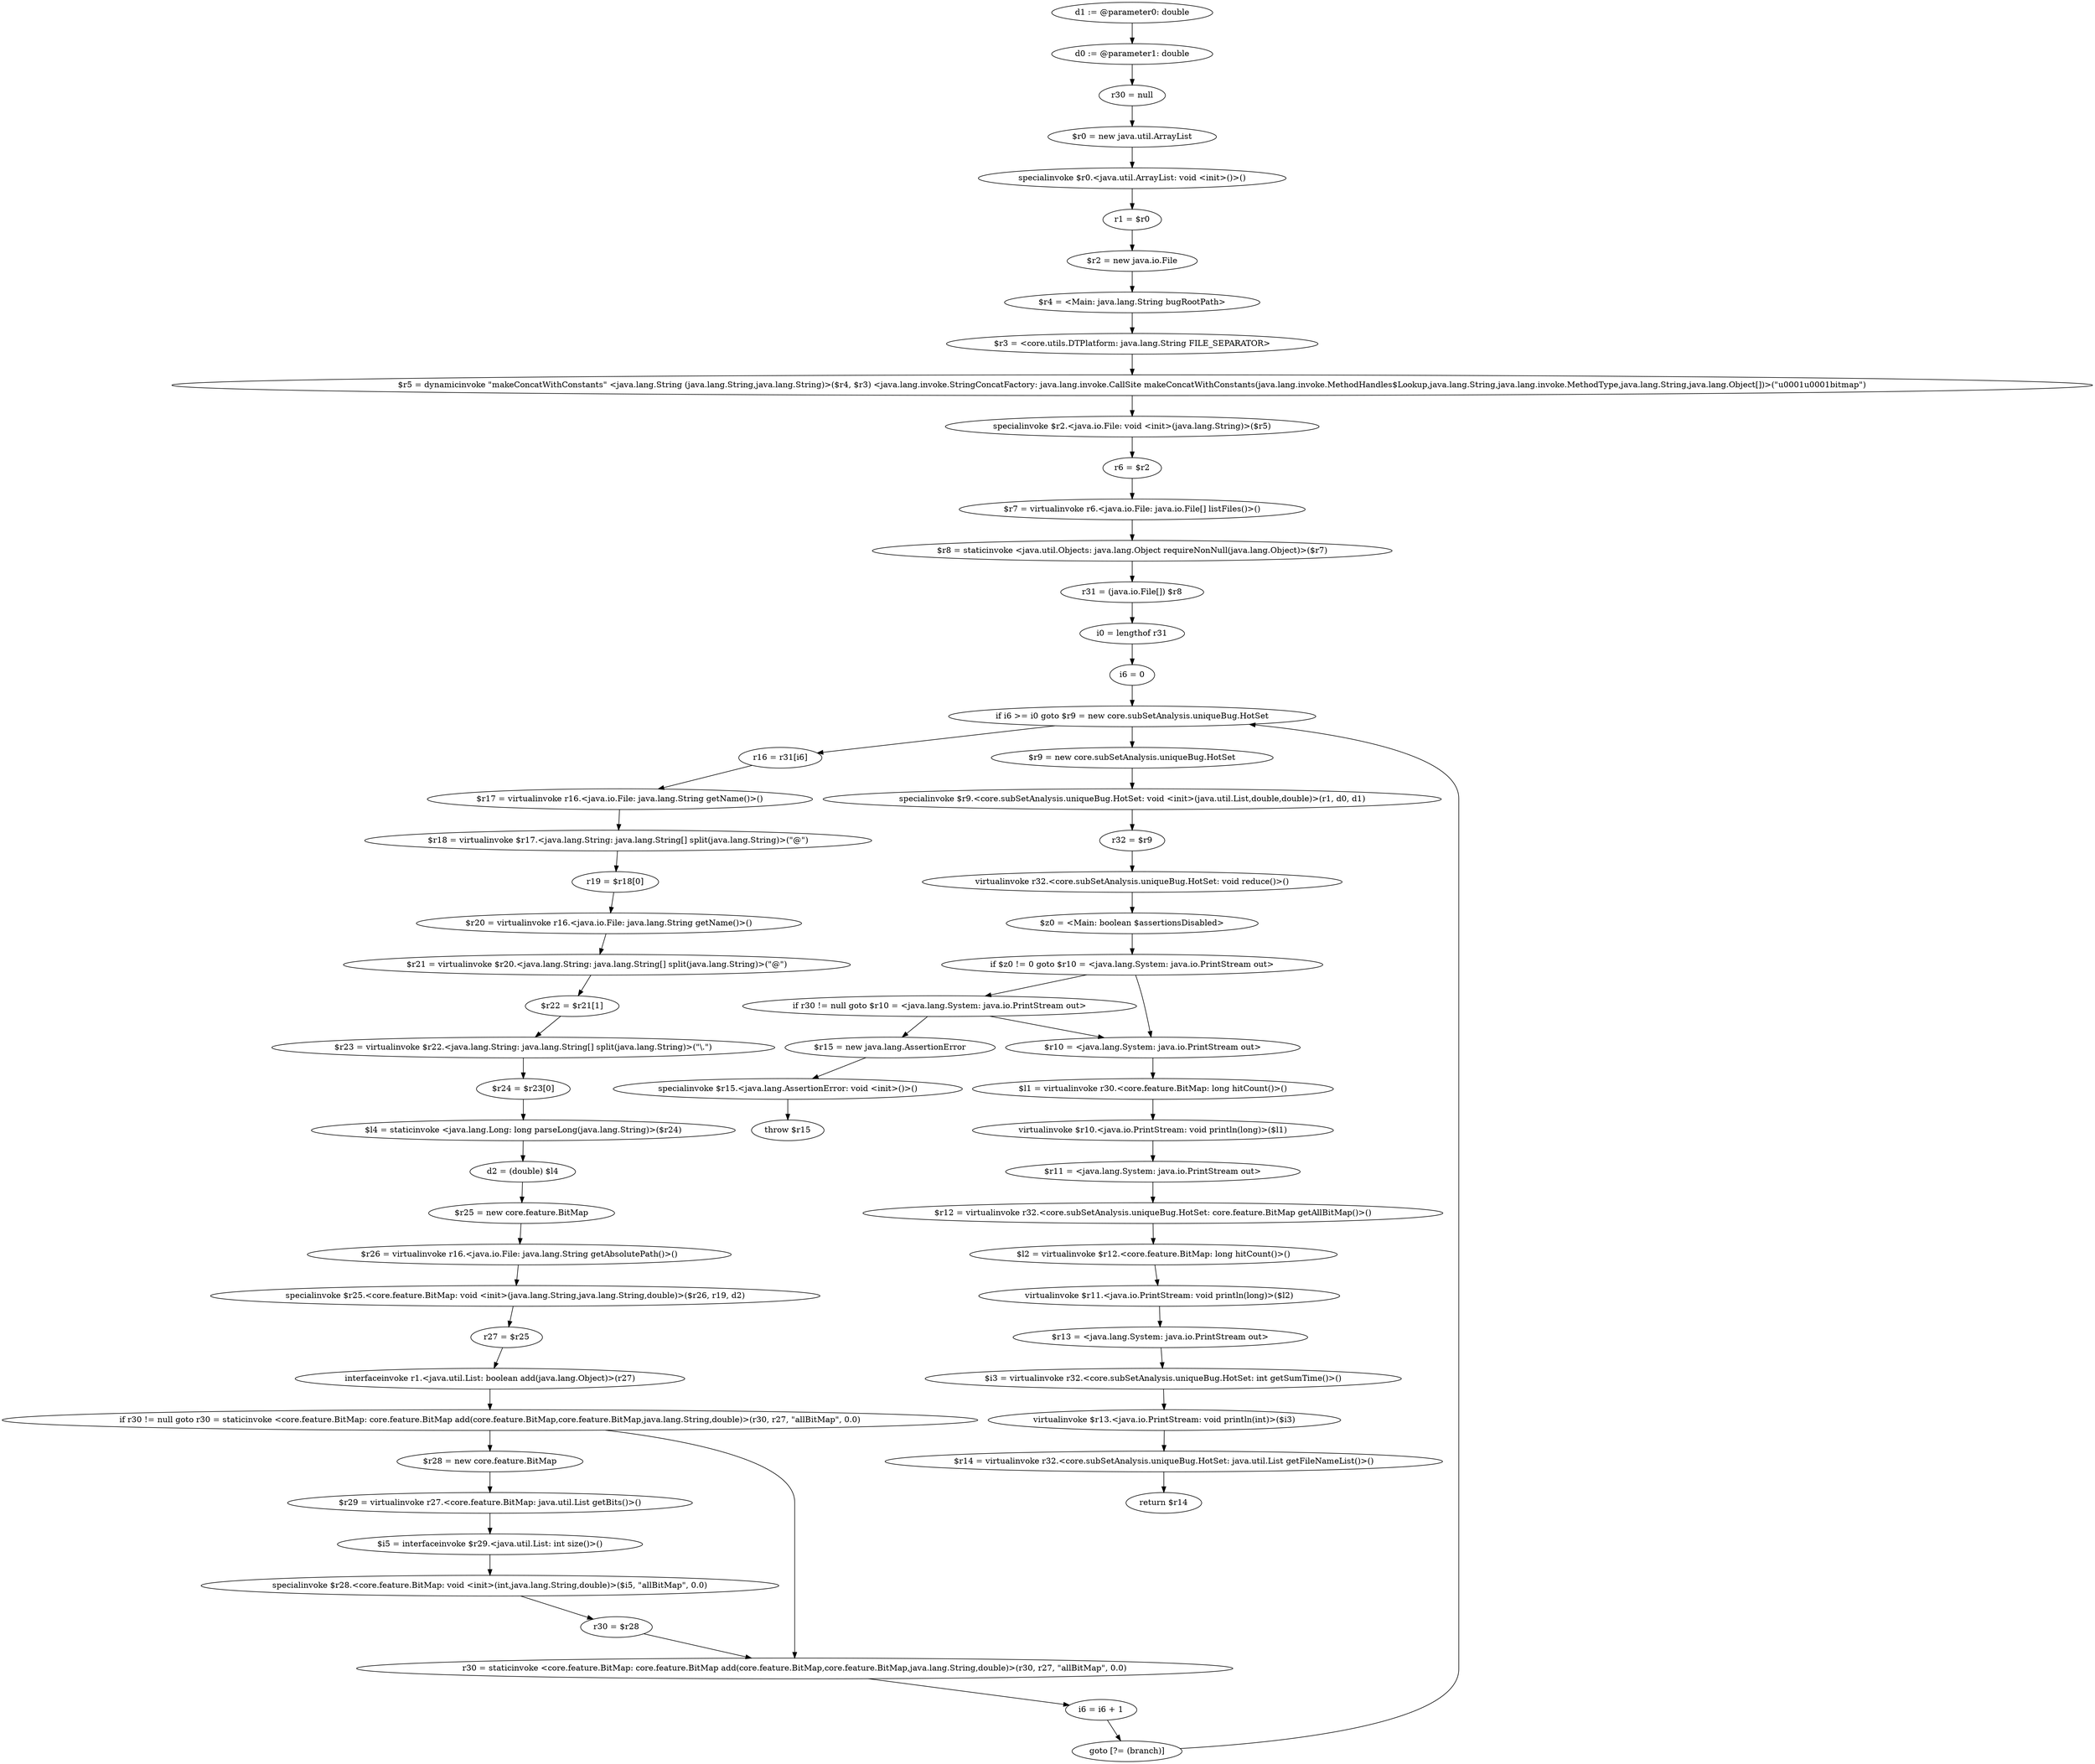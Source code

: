 digraph "unitGraph" {
    "d1 := @parameter0: double"
    "d0 := @parameter1: double"
    "r30 = null"
    "$r0 = new java.util.ArrayList"
    "specialinvoke $r0.<java.util.ArrayList: void <init>()>()"
    "r1 = $r0"
    "$r2 = new java.io.File"
    "$r4 = <Main: java.lang.String bugRootPath>"
    "$r3 = <core.utils.DTPlatform: java.lang.String FILE_SEPARATOR>"
    "$r5 = dynamicinvoke \"makeConcatWithConstants\" <java.lang.String (java.lang.String,java.lang.String)>($r4, $r3) <java.lang.invoke.StringConcatFactory: java.lang.invoke.CallSite makeConcatWithConstants(java.lang.invoke.MethodHandles$Lookup,java.lang.String,java.lang.invoke.MethodType,java.lang.String,java.lang.Object[])>(\"\u0001\u0001bitmap\")"
    "specialinvoke $r2.<java.io.File: void <init>(java.lang.String)>($r5)"
    "r6 = $r2"
    "$r7 = virtualinvoke r6.<java.io.File: java.io.File[] listFiles()>()"
    "$r8 = staticinvoke <java.util.Objects: java.lang.Object requireNonNull(java.lang.Object)>($r7)"
    "r31 = (java.io.File[]) $r8"
    "i0 = lengthof r31"
    "i6 = 0"
    "if i6 >= i0 goto $r9 = new core.subSetAnalysis.uniqueBug.HotSet"
    "r16 = r31[i6]"
    "$r17 = virtualinvoke r16.<java.io.File: java.lang.String getName()>()"
    "$r18 = virtualinvoke $r17.<java.lang.String: java.lang.String[] split(java.lang.String)>(\"@\")"
    "r19 = $r18[0]"
    "$r20 = virtualinvoke r16.<java.io.File: java.lang.String getName()>()"
    "$r21 = virtualinvoke $r20.<java.lang.String: java.lang.String[] split(java.lang.String)>(\"@\")"
    "$r22 = $r21[1]"
    "$r23 = virtualinvoke $r22.<java.lang.String: java.lang.String[] split(java.lang.String)>(\"\\.\")"
    "$r24 = $r23[0]"
    "$l4 = staticinvoke <java.lang.Long: long parseLong(java.lang.String)>($r24)"
    "d2 = (double) $l4"
    "$r25 = new core.feature.BitMap"
    "$r26 = virtualinvoke r16.<java.io.File: java.lang.String getAbsolutePath()>()"
    "specialinvoke $r25.<core.feature.BitMap: void <init>(java.lang.String,java.lang.String,double)>($r26, r19, d2)"
    "r27 = $r25"
    "interfaceinvoke r1.<java.util.List: boolean add(java.lang.Object)>(r27)"
    "if r30 != null goto r30 = staticinvoke <core.feature.BitMap: core.feature.BitMap add(core.feature.BitMap,core.feature.BitMap,java.lang.String,double)>(r30, r27, \"allBitMap\", 0.0)"
    "$r28 = new core.feature.BitMap"
    "$r29 = virtualinvoke r27.<core.feature.BitMap: java.util.List getBits()>()"
    "$i5 = interfaceinvoke $r29.<java.util.List: int size()>()"
    "specialinvoke $r28.<core.feature.BitMap: void <init>(int,java.lang.String,double)>($i5, \"allBitMap\", 0.0)"
    "r30 = $r28"
    "r30 = staticinvoke <core.feature.BitMap: core.feature.BitMap add(core.feature.BitMap,core.feature.BitMap,java.lang.String,double)>(r30, r27, \"allBitMap\", 0.0)"
    "i6 = i6 + 1"
    "goto [?= (branch)]"
    "$r9 = new core.subSetAnalysis.uniqueBug.HotSet"
    "specialinvoke $r9.<core.subSetAnalysis.uniqueBug.HotSet: void <init>(java.util.List,double,double)>(r1, d0, d1)"
    "r32 = $r9"
    "virtualinvoke r32.<core.subSetAnalysis.uniqueBug.HotSet: void reduce()>()"
    "$z0 = <Main: boolean $assertionsDisabled>"
    "if $z0 != 0 goto $r10 = <java.lang.System: java.io.PrintStream out>"
    "if r30 != null goto $r10 = <java.lang.System: java.io.PrintStream out>"
    "$r15 = new java.lang.AssertionError"
    "specialinvoke $r15.<java.lang.AssertionError: void <init>()>()"
    "throw $r15"
    "$r10 = <java.lang.System: java.io.PrintStream out>"
    "$l1 = virtualinvoke r30.<core.feature.BitMap: long hitCount()>()"
    "virtualinvoke $r10.<java.io.PrintStream: void println(long)>($l1)"
    "$r11 = <java.lang.System: java.io.PrintStream out>"
    "$r12 = virtualinvoke r32.<core.subSetAnalysis.uniqueBug.HotSet: core.feature.BitMap getAllBitMap()>()"
    "$l2 = virtualinvoke $r12.<core.feature.BitMap: long hitCount()>()"
    "virtualinvoke $r11.<java.io.PrintStream: void println(long)>($l2)"
    "$r13 = <java.lang.System: java.io.PrintStream out>"
    "$i3 = virtualinvoke r32.<core.subSetAnalysis.uniqueBug.HotSet: int getSumTime()>()"
    "virtualinvoke $r13.<java.io.PrintStream: void println(int)>($i3)"
    "$r14 = virtualinvoke r32.<core.subSetAnalysis.uniqueBug.HotSet: java.util.List getFileNameList()>()"
    "return $r14"
    "d1 := @parameter0: double"->"d0 := @parameter1: double";
    "d0 := @parameter1: double"->"r30 = null";
    "r30 = null"->"$r0 = new java.util.ArrayList";
    "$r0 = new java.util.ArrayList"->"specialinvoke $r0.<java.util.ArrayList: void <init>()>()";
    "specialinvoke $r0.<java.util.ArrayList: void <init>()>()"->"r1 = $r0";
    "r1 = $r0"->"$r2 = new java.io.File";
    "$r2 = new java.io.File"->"$r4 = <Main: java.lang.String bugRootPath>";
    "$r4 = <Main: java.lang.String bugRootPath>"->"$r3 = <core.utils.DTPlatform: java.lang.String FILE_SEPARATOR>";
    "$r3 = <core.utils.DTPlatform: java.lang.String FILE_SEPARATOR>"->"$r5 = dynamicinvoke \"makeConcatWithConstants\" <java.lang.String (java.lang.String,java.lang.String)>($r4, $r3) <java.lang.invoke.StringConcatFactory: java.lang.invoke.CallSite makeConcatWithConstants(java.lang.invoke.MethodHandles$Lookup,java.lang.String,java.lang.invoke.MethodType,java.lang.String,java.lang.Object[])>(\"\u0001\u0001bitmap\")";
    "$r5 = dynamicinvoke \"makeConcatWithConstants\" <java.lang.String (java.lang.String,java.lang.String)>($r4, $r3) <java.lang.invoke.StringConcatFactory: java.lang.invoke.CallSite makeConcatWithConstants(java.lang.invoke.MethodHandles$Lookup,java.lang.String,java.lang.invoke.MethodType,java.lang.String,java.lang.Object[])>(\"\u0001\u0001bitmap\")"->"specialinvoke $r2.<java.io.File: void <init>(java.lang.String)>($r5)";
    "specialinvoke $r2.<java.io.File: void <init>(java.lang.String)>($r5)"->"r6 = $r2";
    "r6 = $r2"->"$r7 = virtualinvoke r6.<java.io.File: java.io.File[] listFiles()>()";
    "$r7 = virtualinvoke r6.<java.io.File: java.io.File[] listFiles()>()"->"$r8 = staticinvoke <java.util.Objects: java.lang.Object requireNonNull(java.lang.Object)>($r7)";
    "$r8 = staticinvoke <java.util.Objects: java.lang.Object requireNonNull(java.lang.Object)>($r7)"->"r31 = (java.io.File[]) $r8";
    "r31 = (java.io.File[]) $r8"->"i0 = lengthof r31";
    "i0 = lengthof r31"->"i6 = 0";
    "i6 = 0"->"if i6 >= i0 goto $r9 = new core.subSetAnalysis.uniqueBug.HotSet";
    "if i6 >= i0 goto $r9 = new core.subSetAnalysis.uniqueBug.HotSet"->"r16 = r31[i6]";
    "if i6 >= i0 goto $r9 = new core.subSetAnalysis.uniqueBug.HotSet"->"$r9 = new core.subSetAnalysis.uniqueBug.HotSet";
    "r16 = r31[i6]"->"$r17 = virtualinvoke r16.<java.io.File: java.lang.String getName()>()";
    "$r17 = virtualinvoke r16.<java.io.File: java.lang.String getName()>()"->"$r18 = virtualinvoke $r17.<java.lang.String: java.lang.String[] split(java.lang.String)>(\"@\")";
    "$r18 = virtualinvoke $r17.<java.lang.String: java.lang.String[] split(java.lang.String)>(\"@\")"->"r19 = $r18[0]";
    "r19 = $r18[0]"->"$r20 = virtualinvoke r16.<java.io.File: java.lang.String getName()>()";
    "$r20 = virtualinvoke r16.<java.io.File: java.lang.String getName()>()"->"$r21 = virtualinvoke $r20.<java.lang.String: java.lang.String[] split(java.lang.String)>(\"@\")";
    "$r21 = virtualinvoke $r20.<java.lang.String: java.lang.String[] split(java.lang.String)>(\"@\")"->"$r22 = $r21[1]";
    "$r22 = $r21[1]"->"$r23 = virtualinvoke $r22.<java.lang.String: java.lang.String[] split(java.lang.String)>(\"\\.\")";
    "$r23 = virtualinvoke $r22.<java.lang.String: java.lang.String[] split(java.lang.String)>(\"\\.\")"->"$r24 = $r23[0]";
    "$r24 = $r23[0]"->"$l4 = staticinvoke <java.lang.Long: long parseLong(java.lang.String)>($r24)";
    "$l4 = staticinvoke <java.lang.Long: long parseLong(java.lang.String)>($r24)"->"d2 = (double) $l4";
    "d2 = (double) $l4"->"$r25 = new core.feature.BitMap";
    "$r25 = new core.feature.BitMap"->"$r26 = virtualinvoke r16.<java.io.File: java.lang.String getAbsolutePath()>()";
    "$r26 = virtualinvoke r16.<java.io.File: java.lang.String getAbsolutePath()>()"->"specialinvoke $r25.<core.feature.BitMap: void <init>(java.lang.String,java.lang.String,double)>($r26, r19, d2)";
    "specialinvoke $r25.<core.feature.BitMap: void <init>(java.lang.String,java.lang.String,double)>($r26, r19, d2)"->"r27 = $r25";
    "r27 = $r25"->"interfaceinvoke r1.<java.util.List: boolean add(java.lang.Object)>(r27)";
    "interfaceinvoke r1.<java.util.List: boolean add(java.lang.Object)>(r27)"->"if r30 != null goto r30 = staticinvoke <core.feature.BitMap: core.feature.BitMap add(core.feature.BitMap,core.feature.BitMap,java.lang.String,double)>(r30, r27, \"allBitMap\", 0.0)";
    "if r30 != null goto r30 = staticinvoke <core.feature.BitMap: core.feature.BitMap add(core.feature.BitMap,core.feature.BitMap,java.lang.String,double)>(r30, r27, \"allBitMap\", 0.0)"->"$r28 = new core.feature.BitMap";
    "if r30 != null goto r30 = staticinvoke <core.feature.BitMap: core.feature.BitMap add(core.feature.BitMap,core.feature.BitMap,java.lang.String,double)>(r30, r27, \"allBitMap\", 0.0)"->"r30 = staticinvoke <core.feature.BitMap: core.feature.BitMap add(core.feature.BitMap,core.feature.BitMap,java.lang.String,double)>(r30, r27, \"allBitMap\", 0.0)";
    "$r28 = new core.feature.BitMap"->"$r29 = virtualinvoke r27.<core.feature.BitMap: java.util.List getBits()>()";
    "$r29 = virtualinvoke r27.<core.feature.BitMap: java.util.List getBits()>()"->"$i5 = interfaceinvoke $r29.<java.util.List: int size()>()";
    "$i5 = interfaceinvoke $r29.<java.util.List: int size()>()"->"specialinvoke $r28.<core.feature.BitMap: void <init>(int,java.lang.String,double)>($i5, \"allBitMap\", 0.0)";
    "specialinvoke $r28.<core.feature.BitMap: void <init>(int,java.lang.String,double)>($i5, \"allBitMap\", 0.0)"->"r30 = $r28";
    "r30 = $r28"->"r30 = staticinvoke <core.feature.BitMap: core.feature.BitMap add(core.feature.BitMap,core.feature.BitMap,java.lang.String,double)>(r30, r27, \"allBitMap\", 0.0)";
    "r30 = staticinvoke <core.feature.BitMap: core.feature.BitMap add(core.feature.BitMap,core.feature.BitMap,java.lang.String,double)>(r30, r27, \"allBitMap\", 0.0)"->"i6 = i6 + 1";
    "i6 = i6 + 1"->"goto [?= (branch)]";
    "goto [?= (branch)]"->"if i6 >= i0 goto $r9 = new core.subSetAnalysis.uniqueBug.HotSet";
    "$r9 = new core.subSetAnalysis.uniqueBug.HotSet"->"specialinvoke $r9.<core.subSetAnalysis.uniqueBug.HotSet: void <init>(java.util.List,double,double)>(r1, d0, d1)";
    "specialinvoke $r9.<core.subSetAnalysis.uniqueBug.HotSet: void <init>(java.util.List,double,double)>(r1, d0, d1)"->"r32 = $r9";
    "r32 = $r9"->"virtualinvoke r32.<core.subSetAnalysis.uniqueBug.HotSet: void reduce()>()";
    "virtualinvoke r32.<core.subSetAnalysis.uniqueBug.HotSet: void reduce()>()"->"$z0 = <Main: boolean $assertionsDisabled>";
    "$z0 = <Main: boolean $assertionsDisabled>"->"if $z0 != 0 goto $r10 = <java.lang.System: java.io.PrintStream out>";
    "if $z0 != 0 goto $r10 = <java.lang.System: java.io.PrintStream out>"->"if r30 != null goto $r10 = <java.lang.System: java.io.PrintStream out>";
    "if $z0 != 0 goto $r10 = <java.lang.System: java.io.PrintStream out>"->"$r10 = <java.lang.System: java.io.PrintStream out>";
    "if r30 != null goto $r10 = <java.lang.System: java.io.PrintStream out>"->"$r15 = new java.lang.AssertionError";
    "if r30 != null goto $r10 = <java.lang.System: java.io.PrintStream out>"->"$r10 = <java.lang.System: java.io.PrintStream out>";
    "$r15 = new java.lang.AssertionError"->"specialinvoke $r15.<java.lang.AssertionError: void <init>()>()";
    "specialinvoke $r15.<java.lang.AssertionError: void <init>()>()"->"throw $r15";
    "$r10 = <java.lang.System: java.io.PrintStream out>"->"$l1 = virtualinvoke r30.<core.feature.BitMap: long hitCount()>()";
    "$l1 = virtualinvoke r30.<core.feature.BitMap: long hitCount()>()"->"virtualinvoke $r10.<java.io.PrintStream: void println(long)>($l1)";
    "virtualinvoke $r10.<java.io.PrintStream: void println(long)>($l1)"->"$r11 = <java.lang.System: java.io.PrintStream out>";
    "$r11 = <java.lang.System: java.io.PrintStream out>"->"$r12 = virtualinvoke r32.<core.subSetAnalysis.uniqueBug.HotSet: core.feature.BitMap getAllBitMap()>()";
    "$r12 = virtualinvoke r32.<core.subSetAnalysis.uniqueBug.HotSet: core.feature.BitMap getAllBitMap()>()"->"$l2 = virtualinvoke $r12.<core.feature.BitMap: long hitCount()>()";
    "$l2 = virtualinvoke $r12.<core.feature.BitMap: long hitCount()>()"->"virtualinvoke $r11.<java.io.PrintStream: void println(long)>($l2)";
    "virtualinvoke $r11.<java.io.PrintStream: void println(long)>($l2)"->"$r13 = <java.lang.System: java.io.PrintStream out>";
    "$r13 = <java.lang.System: java.io.PrintStream out>"->"$i3 = virtualinvoke r32.<core.subSetAnalysis.uniqueBug.HotSet: int getSumTime()>()";
    "$i3 = virtualinvoke r32.<core.subSetAnalysis.uniqueBug.HotSet: int getSumTime()>()"->"virtualinvoke $r13.<java.io.PrintStream: void println(int)>($i3)";
    "virtualinvoke $r13.<java.io.PrintStream: void println(int)>($i3)"->"$r14 = virtualinvoke r32.<core.subSetAnalysis.uniqueBug.HotSet: java.util.List getFileNameList()>()";
    "$r14 = virtualinvoke r32.<core.subSetAnalysis.uniqueBug.HotSet: java.util.List getFileNameList()>()"->"return $r14";
}
